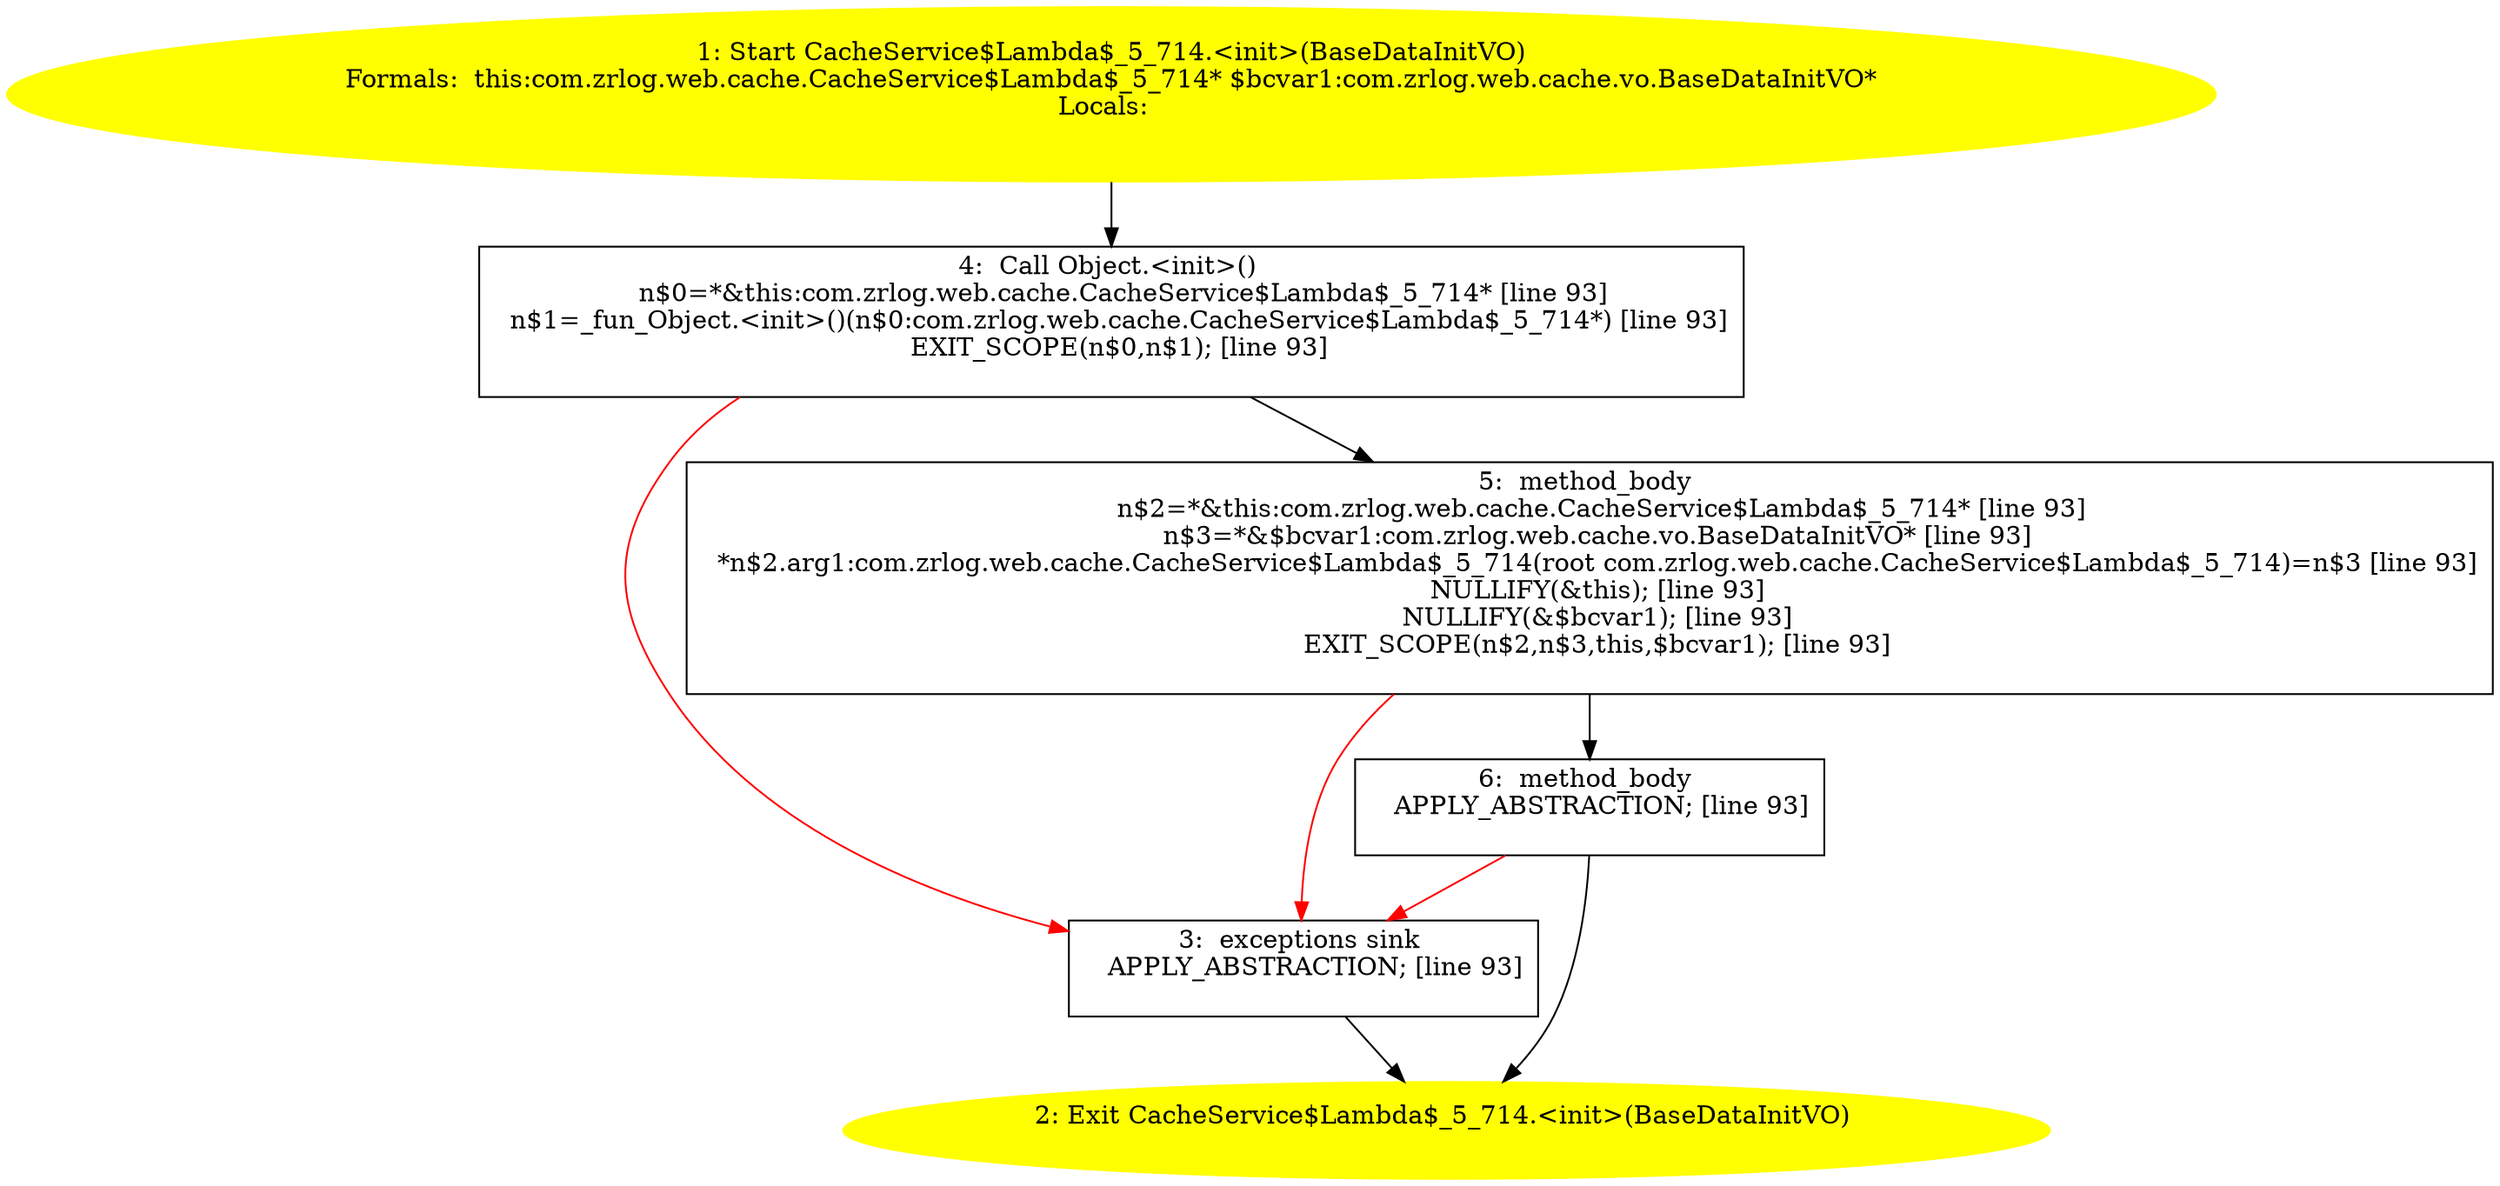 /* @generated */
digraph cfg {
"com.zrlog.web.cache.CacheService$Lambda$_5_714.<init>(com.zrlog.web.cache.vo.BaseDataInitVO).a2cf1d0f3a252c3991543611bb4e5c1c_1" [label="1: Start CacheService$Lambda$_5_714.<init>(BaseDataInitVO)\nFormals:  this:com.zrlog.web.cache.CacheService$Lambda$_5_714* $bcvar1:com.zrlog.web.cache.vo.BaseDataInitVO*\nLocals:  \n  " color=yellow style=filled]
	

	 "com.zrlog.web.cache.CacheService$Lambda$_5_714.<init>(com.zrlog.web.cache.vo.BaseDataInitVO).a2cf1d0f3a252c3991543611bb4e5c1c_1" -> "com.zrlog.web.cache.CacheService$Lambda$_5_714.<init>(com.zrlog.web.cache.vo.BaseDataInitVO).a2cf1d0f3a252c3991543611bb4e5c1c_4" ;
"com.zrlog.web.cache.CacheService$Lambda$_5_714.<init>(com.zrlog.web.cache.vo.BaseDataInitVO).a2cf1d0f3a252c3991543611bb4e5c1c_2" [label="2: Exit CacheService$Lambda$_5_714.<init>(BaseDataInitVO) \n  " color=yellow style=filled]
	

"com.zrlog.web.cache.CacheService$Lambda$_5_714.<init>(com.zrlog.web.cache.vo.BaseDataInitVO).a2cf1d0f3a252c3991543611bb4e5c1c_3" [label="3:  exceptions sink \n   APPLY_ABSTRACTION; [line 93]\n " shape="box"]
	

	 "com.zrlog.web.cache.CacheService$Lambda$_5_714.<init>(com.zrlog.web.cache.vo.BaseDataInitVO).a2cf1d0f3a252c3991543611bb4e5c1c_3" -> "com.zrlog.web.cache.CacheService$Lambda$_5_714.<init>(com.zrlog.web.cache.vo.BaseDataInitVO).a2cf1d0f3a252c3991543611bb4e5c1c_2" ;
"com.zrlog.web.cache.CacheService$Lambda$_5_714.<init>(com.zrlog.web.cache.vo.BaseDataInitVO).a2cf1d0f3a252c3991543611bb4e5c1c_4" [label="4:  Call Object.<init>() \n   n$0=*&this:com.zrlog.web.cache.CacheService$Lambda$_5_714* [line 93]\n  n$1=_fun_Object.<init>()(n$0:com.zrlog.web.cache.CacheService$Lambda$_5_714*) [line 93]\n  EXIT_SCOPE(n$0,n$1); [line 93]\n " shape="box"]
	

	 "com.zrlog.web.cache.CacheService$Lambda$_5_714.<init>(com.zrlog.web.cache.vo.BaseDataInitVO).a2cf1d0f3a252c3991543611bb4e5c1c_4" -> "com.zrlog.web.cache.CacheService$Lambda$_5_714.<init>(com.zrlog.web.cache.vo.BaseDataInitVO).a2cf1d0f3a252c3991543611bb4e5c1c_5" ;
	 "com.zrlog.web.cache.CacheService$Lambda$_5_714.<init>(com.zrlog.web.cache.vo.BaseDataInitVO).a2cf1d0f3a252c3991543611bb4e5c1c_4" -> "com.zrlog.web.cache.CacheService$Lambda$_5_714.<init>(com.zrlog.web.cache.vo.BaseDataInitVO).a2cf1d0f3a252c3991543611bb4e5c1c_3" [color="red" ];
"com.zrlog.web.cache.CacheService$Lambda$_5_714.<init>(com.zrlog.web.cache.vo.BaseDataInitVO).a2cf1d0f3a252c3991543611bb4e5c1c_5" [label="5:  method_body \n   n$2=*&this:com.zrlog.web.cache.CacheService$Lambda$_5_714* [line 93]\n  n$3=*&$bcvar1:com.zrlog.web.cache.vo.BaseDataInitVO* [line 93]\n  *n$2.arg1:com.zrlog.web.cache.CacheService$Lambda$_5_714(root com.zrlog.web.cache.CacheService$Lambda$_5_714)=n$3 [line 93]\n  NULLIFY(&this); [line 93]\n  NULLIFY(&$bcvar1); [line 93]\n  EXIT_SCOPE(n$2,n$3,this,$bcvar1); [line 93]\n " shape="box"]
	

	 "com.zrlog.web.cache.CacheService$Lambda$_5_714.<init>(com.zrlog.web.cache.vo.BaseDataInitVO).a2cf1d0f3a252c3991543611bb4e5c1c_5" -> "com.zrlog.web.cache.CacheService$Lambda$_5_714.<init>(com.zrlog.web.cache.vo.BaseDataInitVO).a2cf1d0f3a252c3991543611bb4e5c1c_6" ;
	 "com.zrlog.web.cache.CacheService$Lambda$_5_714.<init>(com.zrlog.web.cache.vo.BaseDataInitVO).a2cf1d0f3a252c3991543611bb4e5c1c_5" -> "com.zrlog.web.cache.CacheService$Lambda$_5_714.<init>(com.zrlog.web.cache.vo.BaseDataInitVO).a2cf1d0f3a252c3991543611bb4e5c1c_3" [color="red" ];
"com.zrlog.web.cache.CacheService$Lambda$_5_714.<init>(com.zrlog.web.cache.vo.BaseDataInitVO).a2cf1d0f3a252c3991543611bb4e5c1c_6" [label="6:  method_body \n   APPLY_ABSTRACTION; [line 93]\n " shape="box"]
	

	 "com.zrlog.web.cache.CacheService$Lambda$_5_714.<init>(com.zrlog.web.cache.vo.BaseDataInitVO).a2cf1d0f3a252c3991543611bb4e5c1c_6" -> "com.zrlog.web.cache.CacheService$Lambda$_5_714.<init>(com.zrlog.web.cache.vo.BaseDataInitVO).a2cf1d0f3a252c3991543611bb4e5c1c_2" ;
	 "com.zrlog.web.cache.CacheService$Lambda$_5_714.<init>(com.zrlog.web.cache.vo.BaseDataInitVO).a2cf1d0f3a252c3991543611bb4e5c1c_6" -> "com.zrlog.web.cache.CacheService$Lambda$_5_714.<init>(com.zrlog.web.cache.vo.BaseDataInitVO).a2cf1d0f3a252c3991543611bb4e5c1c_3" [color="red" ];
}
